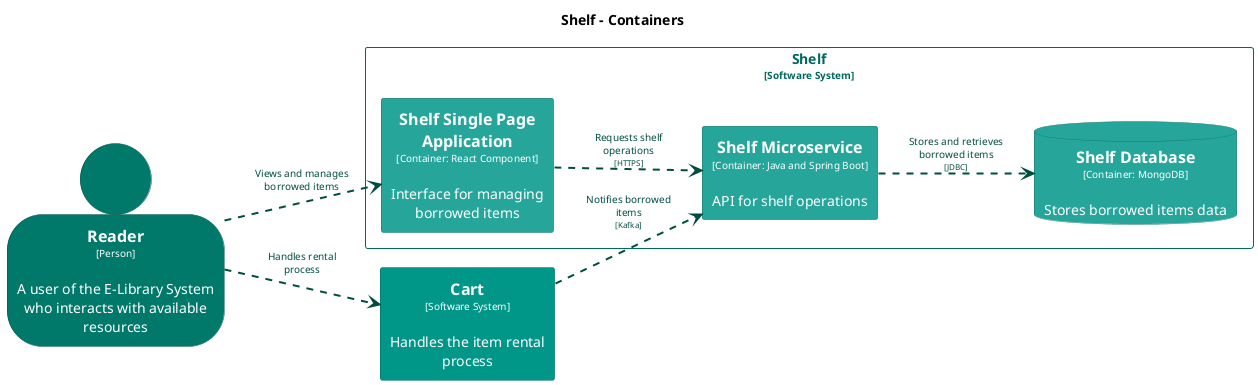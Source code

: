 @startuml
set separator none
title Shelf - Containers

left to right direction

skinparam {
  arrowFontSize 10
  defaultTextAlignment center
  wrapWidth 200
  maxMessageSize 100
}

hide stereotype

skinparam rectangle<<Cart>> {
  BackgroundColor #009688
  FontColor #ffffff
  BorderColor #00695f
  shadowing false
}
skinparam person<<Reader>> {
  BackgroundColor #00796b
  FontColor #ffffff
  BorderColor #00544a
  shadowing false
}
skinparam database<<Shelf.ShelfDatabase>> {
  BackgroundColor #26a69a
  FontColor #ffffff
  BorderColor #1a746b
  shadowing false
}
skinparam rectangle<<Shelf.ShelfMicroservice>> {
  BackgroundColor #26a69a
  FontColor #ffffff
  BorderColor #1a746b
  shadowing false
}
skinparam rectangle<<Shelf.ShelfSinglePageApplication>> {
  BackgroundColor #26a69a
  FontColor #ffffff
  BorderColor #1a746b
  shadowing false
}
skinparam rectangle<<Shelf>> {
  BorderColor #00695f
  FontColor #00695f
  shadowing false
}

person "==Reader\n<size:10>[Person]</size>\n\nA user of the E-Library System who interacts with available resources" <<Reader>> as Reader
rectangle "==Cart\n<size:10>[Software System]</size>\n\nHandles the item rental process" <<Cart>> as Cart

rectangle "Shelf\n<size:10>[Software System]</size>" <<Shelf>> {
  database "==Shelf Database\n<size:10>[Container: MongoDB]</size>\n\nStores borrowed items data" <<Shelf.ShelfDatabase>> as Shelf.ShelfDatabase
  rectangle "==Shelf Single Page Application\n<size:10>[Container: React Component]</size>\n\nInterface for managing borrowed items" <<Shelf.ShelfSinglePageApplication>> as Shelf.ShelfSinglePageApplication
  rectangle "==Shelf Microservice\n<size:10>[Container: Java and Spring Boot]</size>\n\nAPI for shelf operations" <<Shelf.ShelfMicroservice>> as Shelf.ShelfMicroservice
}

Reader .[#004d40,thickness=2].> Cart : "<color:#004d40>Handles rental process"
Reader .[#004d40,thickness=2].> Shelf.ShelfSinglePageApplication : "<color:#004d40>Views and manages borrowed items"
Shelf.ShelfSinglePageApplication .[#004d40,thickness=2].> Shelf.ShelfMicroservice : "<color:#004d40>Requests shelf operations\n<color:#004d40><size:8>[HTTPS]</size>"
Shelf.ShelfMicroservice .[#004d40,thickness=2].> Shelf.ShelfDatabase : "<color:#004d40>Stores and retrieves borrowed items\n<color:#004d40><size:8>[JDBC]</size>"
Cart .[#004d40,thickness=2].> Shelf.ShelfMicroservice : "<color:#004d40>Notifies borrowed items\n<color:#004d40><size:8>[Kafka]</size>"
@enduml